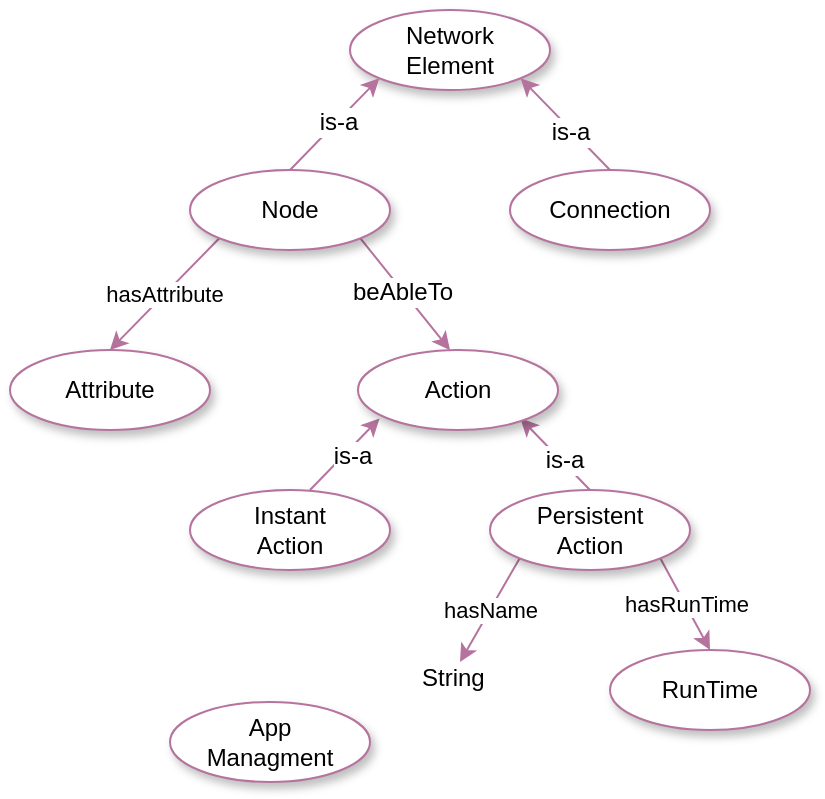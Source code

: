 <mxfile version="12.7.4" type="github" pages="3">
  <diagram id="NicKrYoGJLILaWsg-6yA" name="Page-1">
    <mxGraphModel dx="1106" dy="593" grid="0" gridSize="10" guides="1" tooltips="1" connect="1" arrows="1" fold="1" page="1" pageScale="1" pageWidth="827" pageHeight="1169" math="0" shadow="0">
      <root>
        <mxCell id="0" />
        <mxCell id="1" parent="0" />
        <mxCell id="utbQvF63ZhHKKfhgUTnN-2" value="Network&lt;br&gt;Element" style="ellipse;whiteSpace=wrap;html=1;align=center;shadow=1;fillColor=#FFFFFF;strokeColor=#B5739D;" parent="1" vertex="1">
          <mxGeometry x="210" y="150" width="100" height="40" as="geometry" />
        </mxCell>
        <mxCell id="R7SxEd2yhtCLK-IYGCdC-3" style="rounded=0;orthogonalLoop=1;jettySize=auto;html=1;exitX=0.5;exitY=0;exitDx=0;exitDy=0;entryX=0;entryY=1;entryDx=0;entryDy=0;strokeColor=#B5739D;" parent="1" source="R7SxEd2yhtCLK-IYGCdC-43" target="utbQvF63ZhHKKfhgUTnN-2" edge="1">
          <mxGeometry relative="1" as="geometry">
            <mxPoint x="180" y="230" as="sourcePoint" />
          </mxGeometry>
        </mxCell>
        <mxCell id="R7SxEd2yhtCLK-IYGCdC-5" value="is-a" style="text;html=1;align=center;verticalAlign=middle;resizable=0;points=[];labelBackgroundColor=#ffffff;" parent="R7SxEd2yhtCLK-IYGCdC-3" vertex="1" connectable="0">
          <mxGeometry x="0.061" relative="1" as="geometry">
            <mxPoint as="offset" />
          </mxGeometry>
        </mxCell>
        <mxCell id="R7SxEd2yhtCLK-IYGCdC-9" style="edgeStyle=none;rounded=0;orthogonalLoop=1;jettySize=auto;html=1;exitX=1;exitY=1;exitDx=0;exitDy=0;entryX=0.5;entryY=0;entryDx=0;entryDy=0;strokeColor=#B5739D;" parent="1" edge="1">
          <mxGeometry relative="1" as="geometry">
            <mxPoint x="215.213" y="264.199" as="sourcePoint" />
            <mxPoint x="260" y="320" as="targetPoint" />
          </mxGeometry>
        </mxCell>
        <mxCell id="R7SxEd2yhtCLK-IYGCdC-11" value="beAbleTo" style="text;html=1;align=center;verticalAlign=middle;resizable=0;points=[];labelBackgroundColor=#ffffff;" parent="R7SxEd2yhtCLK-IYGCdC-9" vertex="1" connectable="0">
          <mxGeometry x="-0.067" y="-1" relative="1" as="geometry">
            <mxPoint as="offset" />
          </mxGeometry>
        </mxCell>
        <mxCell id="R7SxEd2yhtCLK-IYGCdC-10" value="hasAttribute" style="edgeStyle=none;rounded=0;orthogonalLoop=1;jettySize=auto;html=1;exitX=0;exitY=1;exitDx=0;exitDy=0;entryX=0.5;entryY=0;entryDx=0;entryDy=0;strokeColor=#B5739D;" parent="1" source="R7SxEd2yhtCLK-IYGCdC-43" edge="1">
          <mxGeometry relative="1" as="geometry">
            <mxPoint x="144.787" y="264.199" as="sourcePoint" />
            <mxPoint x="90" y="320" as="targetPoint" />
          </mxGeometry>
        </mxCell>
        <mxCell id="R7SxEd2yhtCLK-IYGCdC-4" style="edgeStyle=none;rounded=0;orthogonalLoop=1;jettySize=auto;html=1;exitX=0.5;exitY=0;exitDx=0;exitDy=0;entryX=1;entryY=1;entryDx=0;entryDy=0;strokeColor=#B5739D;" parent="1" source="R7SxEd2yhtCLK-IYGCdC-42" target="utbQvF63ZhHKKfhgUTnN-2" edge="1">
          <mxGeometry relative="1" as="geometry">
            <mxPoint x="320" y="230" as="sourcePoint" />
          </mxGeometry>
        </mxCell>
        <mxCell id="R7SxEd2yhtCLK-IYGCdC-6" value="is-a" style="text;html=1;align=center;verticalAlign=middle;resizable=0;points=[];labelBackgroundColor=#ffffff;" parent="R7SxEd2yhtCLK-IYGCdC-4" vertex="1" connectable="0">
          <mxGeometry x="-0.103" y="1" relative="1" as="geometry">
            <mxPoint as="offset" />
          </mxGeometry>
        </mxCell>
        <mxCell id="R7SxEd2yhtCLK-IYGCdC-16" style="edgeStyle=none;rounded=0;orthogonalLoop=1;jettySize=auto;html=1;exitX=0.5;exitY=0;exitDx=0;exitDy=0;entryX=0;entryY=1;entryDx=0;entryDy=0;strokeColor=#B5739D;" parent="1" edge="1">
          <mxGeometry relative="1" as="geometry">
            <mxPoint x="190" y="390" as="sourcePoint" />
            <mxPoint x="224.787" y="354.199" as="targetPoint" />
          </mxGeometry>
        </mxCell>
        <mxCell id="R7SxEd2yhtCLK-IYGCdC-17" value="is-a" style="text;html=1;align=center;verticalAlign=middle;resizable=0;points=[];labelBackgroundColor=#ffffff;" parent="R7SxEd2yhtCLK-IYGCdC-16" vertex="1" connectable="0">
          <mxGeometry x="0.079" y="-3" relative="1" as="geometry">
            <mxPoint as="offset" />
          </mxGeometry>
        </mxCell>
        <mxCell id="R7SxEd2yhtCLK-IYGCdC-14" style="edgeStyle=none;rounded=0;orthogonalLoop=1;jettySize=auto;html=1;exitX=0.5;exitY=0;exitDx=0;exitDy=0;entryX=1;entryY=1;entryDx=0;entryDy=0;strokeColor=#B5739D;" parent="1" edge="1">
          <mxGeometry relative="1" as="geometry">
            <mxPoint x="330" y="390" as="sourcePoint" />
            <mxPoint x="295.213" y="354.199" as="targetPoint" />
          </mxGeometry>
        </mxCell>
        <mxCell id="R7SxEd2yhtCLK-IYGCdC-18" value="is-a" style="text;html=1;align=center;verticalAlign=middle;resizable=0;points=[];labelBackgroundColor=#ffffff;" parent="R7SxEd2yhtCLK-IYGCdC-14" vertex="1" connectable="0">
          <mxGeometry x="-0.169" y="-1" relative="1" as="geometry">
            <mxPoint as="offset" />
          </mxGeometry>
        </mxCell>
        <mxCell id="R7SxEd2yhtCLK-IYGCdC-28" value="hasName" style="edgeStyle=none;rounded=0;orthogonalLoop=1;jettySize=auto;html=1;exitX=0;exitY=1;exitDx=0;exitDy=0;entryX=0.5;entryY=0.231;entryDx=0;entryDy=0;entryPerimeter=0;strokeColor=#B5739D;" parent="1" target="R7SxEd2yhtCLK-IYGCdC-27" edge="1">
          <mxGeometry relative="1" as="geometry">
            <mxPoint x="294.787" y="424.199" as="sourcePoint" />
          </mxGeometry>
        </mxCell>
        <mxCell id="R7SxEd2yhtCLK-IYGCdC-29" value="hasRunTime" style="edgeStyle=none;rounded=0;orthogonalLoop=1;jettySize=auto;html=1;exitX=1;exitY=1;exitDx=0;exitDy=0;entryX=0.5;entryY=0;entryDx=0;entryDy=0;strokeColor=#B5739D;" parent="1" edge="1">
          <mxGeometry relative="1" as="geometry">
            <mxPoint x="365.213" y="424.199" as="sourcePoint" />
            <mxPoint x="390" y="470" as="targetPoint" />
          </mxGeometry>
        </mxCell>
        <mxCell id="R7SxEd2yhtCLK-IYGCdC-27" value="String" style="text;strokeColor=none;fillColor=none;spacingLeft=4;spacingRight=4;overflow=hidden;rotatable=0;points=[[0,0.5],[1,0.5]];portConstraint=eastwest;fontSize=12;" parent="1" vertex="1">
          <mxGeometry x="240" y="470" width="50" height="26" as="geometry" />
        </mxCell>
        <mxCell id="R7SxEd2yhtCLK-IYGCdC-42" value="Connection" style="ellipse;whiteSpace=wrap;html=1;align=center;shadow=1;fillColor=#FFFFFF;strokeColor=#B5739D;" parent="1" vertex="1">
          <mxGeometry x="290" y="230" width="100" height="40" as="geometry" />
        </mxCell>
        <mxCell id="R7SxEd2yhtCLK-IYGCdC-43" value="Node" style="ellipse;whiteSpace=wrap;html=1;align=center;shadow=1;fillColor=#FFFFFF;strokeColor=#B5739D;" parent="1" vertex="1">
          <mxGeometry x="130" y="230" width="100" height="40" as="geometry" />
        </mxCell>
        <mxCell id="R7SxEd2yhtCLK-IYGCdC-44" value="Attribute" style="ellipse;whiteSpace=wrap;html=1;align=center;shadow=1;fillColor=#FFFFFF;strokeColor=#B5739D;" parent="1" vertex="1">
          <mxGeometry x="40" y="320" width="100" height="40" as="geometry" />
        </mxCell>
        <mxCell id="R7SxEd2yhtCLK-IYGCdC-45" value="Action" style="ellipse;whiteSpace=wrap;html=1;align=center;shadow=1;fillColor=#FFFFFF;strokeColor=#B5739D;" parent="1" vertex="1">
          <mxGeometry x="214" y="320" width="100" height="40" as="geometry" />
        </mxCell>
        <mxCell id="R7SxEd2yhtCLK-IYGCdC-46" value="Instant&lt;br&gt;Action" style="ellipse;whiteSpace=wrap;html=1;align=center;shadow=1;fillColor=#FFFFFF;strokeColor=#B5739D;" parent="1" vertex="1">
          <mxGeometry x="130" y="390" width="100" height="40" as="geometry" />
        </mxCell>
        <mxCell id="R7SxEd2yhtCLK-IYGCdC-47" value="Persistent&lt;br&gt;Action" style="ellipse;whiteSpace=wrap;html=1;align=center;shadow=1;fillColor=#FFFFFF;strokeColor=#B5739D;" parent="1" vertex="1">
          <mxGeometry x="280" y="390" width="100" height="40" as="geometry" />
        </mxCell>
        <mxCell id="R7SxEd2yhtCLK-IYGCdC-48" value="RunTime" style="ellipse;whiteSpace=wrap;html=1;align=center;shadow=1;fillColor=#FFFFFF;strokeColor=#B5739D;" parent="1" vertex="1">
          <mxGeometry x="340" y="470" width="100" height="40" as="geometry" />
        </mxCell>
        <mxCell id="R7SxEd2yhtCLK-IYGCdC-66" value="App&lt;br&gt;Managment" style="ellipse;whiteSpace=wrap;html=1;align=center;shadow=1;fillColor=#FFFFFF;strokeColor=#B5739D;" parent="1" vertex="1">
          <mxGeometry x="120" y="496" width="100" height="40" as="geometry" />
        </mxCell>
      </root>
    </mxGraphModel>
  </diagram>
  <diagram id="AbruC13679xvj_PxLq3X" name="Page-2">
    <mxGraphModel dx="1106" dy="593" grid="0" gridSize="10" guides="1" tooltips="1" connect="1" arrows="1" fold="1" page="1" pageScale="1" pageWidth="827" pageHeight="1169" math="0" shadow="0">
      <root>
        <mxCell id="HCqZYZUQ9AktdlW0nJUf-0" />
        <mxCell id="HCqZYZUQ9AktdlW0nJUf-1" parent="HCqZYZUQ9AktdlW0nJUf-0" />
        <mxCell id="HCqZYZUQ9AktdlW0nJUf-2" style="edgeStyle=none;rounded=0;orthogonalLoop=1;jettySize=auto;html=1;exitX=1;exitY=0;exitDx=0;exitDy=0;entryX=0.087;entryY=0.834;entryDx=0;entryDy=0;strokeColor=#B5739D;entryPerimeter=0;" parent="HCqZYZUQ9AktdlW0nJUf-1" source="HCqZYZUQ9AktdlW0nJUf-10" target="HCqZYZUQ9AktdlW0nJUf-14" edge="1">
          <mxGeometry relative="1" as="geometry">
            <mxPoint x="170" y="170" as="sourcePoint" />
            <mxPoint x="294.787" y="144.199" as="targetPoint" />
          </mxGeometry>
        </mxCell>
        <mxCell id="HCqZYZUQ9AktdlW0nJUf-3" value="is-a" style="text;html=1;align=center;verticalAlign=middle;resizable=0;points=[];labelBackgroundColor=#ffffff;" parent="HCqZYZUQ9AktdlW0nJUf-2" vertex="1" connectable="0">
          <mxGeometry x="0.058" y="3" relative="1" as="geometry">
            <mxPoint as="offset" />
          </mxGeometry>
        </mxCell>
        <mxCell id="HCqZYZUQ9AktdlW0nJUf-4" style="edgeStyle=none;rounded=0;orthogonalLoop=1;jettySize=auto;html=1;exitX=0.5;exitY=0;exitDx=0;exitDy=0;strokeColor=#B5739D;entryX=0.311;entryY=1.014;entryDx=0;entryDy=0;entryPerimeter=0;" parent="HCqZYZUQ9AktdlW0nJUf-1" source="HCqZYZUQ9AktdlW0nJUf-11" target="HCqZYZUQ9AktdlW0nJUf-14" edge="1">
          <mxGeometry relative="1" as="geometry">
            <mxPoint x="270" y="210" as="sourcePoint" />
            <mxPoint x="320" y="151" as="targetPoint" />
          </mxGeometry>
        </mxCell>
        <mxCell id="HCqZYZUQ9AktdlW0nJUf-5" value="is-a" style="text;html=1;align=center;verticalAlign=middle;resizable=0;points=[];labelBackgroundColor=#ffffff;" parent="HCqZYZUQ9AktdlW0nJUf-4" vertex="1" connectable="0">
          <mxGeometry x="0.04" y="-2" relative="1" as="geometry">
            <mxPoint as="offset" />
          </mxGeometry>
        </mxCell>
        <mxCell id="HCqZYZUQ9AktdlW0nJUf-6" style="edgeStyle=none;rounded=0;orthogonalLoop=1;jettySize=auto;html=1;exitX=0.65;exitY=1.025;exitDx=0;exitDy=0;entryX=0.5;entryY=0;entryDx=0;entryDy=0;exitPerimeter=0;strokeColor=#B5739D;" parent="HCqZYZUQ9AktdlW0nJUf-1" target="HCqZYZUQ9AktdlW0nJUf-12" edge="1">
          <mxGeometry relative="1" as="geometry">
            <mxPoint x="345" y="151" as="sourcePoint" />
            <mxPoint x="390" y="210" as="targetPoint" />
          </mxGeometry>
        </mxCell>
        <mxCell id="HCqZYZUQ9AktdlW0nJUf-7" value="from" style="text;html=1;align=center;verticalAlign=middle;resizable=0;points=[];labelBackgroundColor=#ffffff;" parent="HCqZYZUQ9AktdlW0nJUf-6" vertex="1" connectable="0">
          <mxGeometry x="-0.013" y="-1" relative="1" as="geometry">
            <mxPoint x="1" as="offset" />
          </mxGeometry>
        </mxCell>
        <mxCell id="HCqZYZUQ9AktdlW0nJUf-8" style="edgeStyle=none;rounded=0;orthogonalLoop=1;jettySize=auto;html=1;exitX=1;exitY=1;exitDx=0;exitDy=0;entryX=0;entryY=0;entryDx=0;entryDy=0;strokeColor=#B5739D;" parent="HCqZYZUQ9AktdlW0nJUf-1" target="HCqZYZUQ9AktdlW0nJUf-13" edge="1">
          <mxGeometry relative="1" as="geometry">
            <mxPoint x="365.213" y="144.199" as="sourcePoint" />
            <mxPoint x="490" y="170" as="targetPoint" />
          </mxGeometry>
        </mxCell>
        <mxCell id="HCqZYZUQ9AktdlW0nJUf-9" value="to" style="text;html=1;align=center;verticalAlign=middle;resizable=0;points=[];labelBackgroundColor=#ffffff;" parent="HCqZYZUQ9AktdlW0nJUf-8" vertex="1" connectable="0">
          <mxGeometry x="-0.012" y="1" relative="1" as="geometry">
            <mxPoint as="offset" />
          </mxGeometry>
        </mxCell>
        <mxCell id="HCqZYZUQ9AktdlW0nJUf-10" value="Link" style="ellipse;whiteSpace=wrap;html=1;align=center;shadow=1;fillColor=#FFFFFF;strokeColor=#B5739D;" parent="HCqZYZUQ9AktdlW0nJUf-1" vertex="1">
          <mxGeometry x="120" y="160" width="100" height="40" as="geometry" />
        </mxCell>
        <mxCell id="HCqZYZUQ9AktdlW0nJUf-11" value="Communication" style="ellipse;whiteSpace=wrap;html=1;align=center;shadow=1;fillColor=#FFFFFF;strokeColor=#B5739D;" parent="HCqZYZUQ9AktdlW0nJUf-1" vertex="1">
          <mxGeometry x="210" y="210" width="100" height="40" as="geometry" />
        </mxCell>
        <mxCell id="HCqZYZUQ9AktdlW0nJUf-12" value="Node" style="ellipse;whiteSpace=wrap;html=1;align=center;shadow=1;fillColor=#FFFFFF;strokeColor=#B5739D;" parent="HCqZYZUQ9AktdlW0nJUf-1" vertex="1">
          <mxGeometry x="340" y="210" width="100" height="40" as="geometry" />
        </mxCell>
        <mxCell id="HCqZYZUQ9AktdlW0nJUf-13" value="Node" style="ellipse;whiteSpace=wrap;html=1;align=center;shadow=1;fillColor=#FFFFFF;strokeColor=#B5739D;" parent="HCqZYZUQ9AktdlW0nJUf-1" vertex="1">
          <mxGeometry x="430" y="160" width="100" height="40" as="geometry" />
        </mxCell>
        <mxCell id="HCqZYZUQ9AktdlW0nJUf-14" value="Connection" style="ellipse;whiteSpace=wrap;html=1;align=center;shadow=1;fillColor=#FFFFFF;strokeColor=#B5739D;" parent="HCqZYZUQ9AktdlW0nJUf-1" vertex="1">
          <mxGeometry x="280" y="110" width="100" height="40" as="geometry" />
        </mxCell>
      </root>
    </mxGraphModel>
  </diagram>
  <diagram id="ekSkw2KnHqDSPge1tszq" name="Page-3">
    <mxGraphModel dx="1106" dy="593" grid="0" gridSize="10" guides="1" tooltips="1" connect="1" arrows="1" fold="1" page="1" pageScale="1" pageWidth="827" pageHeight="1169" math="0" shadow="0">
      <root>
        <mxCell id="a_nWRPTZWH9uXr03FxxT-0" />
        <mxCell id="a_nWRPTZWH9uXr03FxxT-1" parent="a_nWRPTZWH9uXr03FxxT-0" />
        <mxCell id="-mTWOFAUOhljC9IiQ80T-0" style="rounded=0;orthogonalLoop=1;jettySize=auto;html=1;exitX=1;exitY=0;exitDx=0;exitDy=0;entryX=0;entryY=1;entryDx=0;entryDy=0;strokeColor=#3333FF;" edge="1" parent="a_nWRPTZWH9uXr03FxxT-1" source="a_nWRPTZWH9uXr03FxxT-18" target="a_nWRPTZWH9uXr03FxxT-22">
          <mxGeometry relative="1" as="geometry" />
        </mxCell>
        <mxCell id="-mTWOFAUOhljC9IiQ80T-1" style="edgeStyle=none;rounded=0;orthogonalLoop=1;jettySize=auto;html=1;exitX=1;exitY=0;exitDx=0;exitDy=0;entryX=0;entryY=1;entryDx=0;entryDy=0;strokeColor=#3333FF;" edge="1" parent="a_nWRPTZWH9uXr03FxxT-1" source="a_nWRPTZWH9uXr03FxxT-18" target="a_nWRPTZWH9uXr03FxxT-27">
          <mxGeometry relative="1" as="geometry" />
        </mxCell>
        <mxCell id="-mTWOFAUOhljC9IiQ80T-2" style="edgeStyle=none;rounded=0;orthogonalLoop=1;jettySize=auto;html=1;exitX=0.5;exitY=0;exitDx=0;exitDy=0;entryX=0.5;entryY=1;entryDx=0;entryDy=0;strokeColor=#3333FF;" edge="1" parent="a_nWRPTZWH9uXr03FxxT-1" source="a_nWRPTZWH9uXr03FxxT-18" target="a_nWRPTZWH9uXr03FxxT-24">
          <mxGeometry relative="1" as="geometry" />
        </mxCell>
        <mxCell id="-mTWOFAUOhljC9IiQ80T-3" style="edgeStyle=none;rounded=0;orthogonalLoop=1;jettySize=auto;html=1;entryX=0.5;entryY=1;entryDx=0;entryDy=0;strokeColor=#3333FF;exitX=0.5;exitY=0;exitDx=0;exitDy=0;" edge="1" parent="a_nWRPTZWH9uXr03FxxT-1" source="a_nWRPTZWH9uXr03FxxT-18" target="a_nWRPTZWH9uXr03FxxT-33">
          <mxGeometry relative="1" as="geometry">
            <mxPoint x="440" y="310" as="sourcePoint" />
          </mxGeometry>
        </mxCell>
        <mxCell id="-mTWOFAUOhljC9IiQ80T-4" style="edgeStyle=none;rounded=0;orthogonalLoop=1;jettySize=auto;html=1;exitX=0;exitY=0;exitDx=0;exitDy=0;entryX=0.5;entryY=1;entryDx=0;entryDy=0;strokeColor=#3333FF;" edge="1" parent="a_nWRPTZWH9uXr03FxxT-1" source="a_nWRPTZWH9uXr03FxxT-18" target="a_nWRPTZWH9uXr03FxxT-20">
          <mxGeometry relative="1" as="geometry" />
        </mxCell>
        <mxCell id="-mTWOFAUOhljC9IiQ80T-5" style="edgeStyle=none;rounded=0;orthogonalLoop=1;jettySize=auto;html=1;exitX=0;exitY=0;exitDx=0;exitDy=0;entryX=1;entryY=1;entryDx=0;entryDy=0;strokeColor=#3333FF;" edge="1" parent="a_nWRPTZWH9uXr03FxxT-1" source="a_nWRPTZWH9uXr03FxxT-18" target="a_nWRPTZWH9uXr03FxxT-19">
          <mxGeometry relative="1" as="geometry" />
        </mxCell>
        <mxCell id="-mTWOFAUOhljC9IiQ80T-6" style="edgeStyle=none;rounded=0;orthogonalLoop=1;jettySize=auto;html=1;entryX=0.5;entryY=0;entryDx=0;entryDy=0;strokeColor=#B5739D;exitX=0.5;exitY=1;exitDx=0;exitDy=0;" edge="1" parent="a_nWRPTZWH9uXr03FxxT-1" source="a_nWRPTZWH9uXr03FxxT-18" target="a_nWRPTZWH9uXr03FxxT-30">
          <mxGeometry relative="1" as="geometry" />
        </mxCell>
        <mxCell id="-mTWOFAUOhljC9IiQ80T-7" style="edgeStyle=none;rounded=0;orthogonalLoop=1;jettySize=auto;html=1;exitX=0;exitY=0.5;exitDx=0;exitDy=0;entryX=1;entryY=0;entryDx=0;entryDy=0;strokeColor=#B5739D;" edge="1" parent="a_nWRPTZWH9uXr03FxxT-1" source="a_nWRPTZWH9uXr03FxxT-18" target="a_nWRPTZWH9uXr03FxxT-32">
          <mxGeometry relative="1" as="geometry" />
        </mxCell>
        <mxCell id="-mTWOFAUOhljC9IiQ80T-8" style="edgeStyle=none;rounded=0;orthogonalLoop=1;jettySize=auto;html=1;exitX=0;exitY=1;exitDx=0;exitDy=0;entryX=1;entryY=0;entryDx=0;entryDy=0;strokeColor=#B5739D;" edge="1" parent="a_nWRPTZWH9uXr03FxxT-1" source="a_nWRPTZWH9uXr03FxxT-18" target="a_nWRPTZWH9uXr03FxxT-23">
          <mxGeometry relative="1" as="geometry" />
        </mxCell>
        <mxCell id="-mTWOFAUOhljC9IiQ80T-9" style="edgeStyle=none;rounded=0;orthogonalLoop=1;jettySize=auto;html=1;exitX=1;exitY=1;exitDx=0;exitDy=0;entryX=0.5;entryY=0;entryDx=0;entryDy=0;strokeColor=#B5739D;" edge="1" parent="a_nWRPTZWH9uXr03FxxT-1" source="a_nWRPTZWH9uXr03FxxT-18" target="a_nWRPTZWH9uXr03FxxT-28">
          <mxGeometry relative="1" as="geometry" />
        </mxCell>
        <mxCell id="-mTWOFAUOhljC9IiQ80T-10" style="edgeStyle=none;rounded=0;orthogonalLoop=1;jettySize=auto;html=1;exitX=1;exitY=0.5;exitDx=0;exitDy=0;entryX=0;entryY=0;entryDx=0;entryDy=0;strokeColor=#B5739D;" edge="1" parent="a_nWRPTZWH9uXr03FxxT-1" source="a_nWRPTZWH9uXr03FxxT-18" target="a_nWRPTZWH9uXr03FxxT-31">
          <mxGeometry relative="1" as="geometry" />
        </mxCell>
        <mxCell id="-mTWOFAUOhljC9IiQ80T-11" style="edgeStyle=none;rounded=0;orthogonalLoop=1;jettySize=auto;html=1;entryX=0.5;entryY=0;entryDx=0;entryDy=0;strokeColor=#B5739D;exitX=0;exitY=1;exitDx=0;exitDy=0;" edge="1" parent="a_nWRPTZWH9uXr03FxxT-1" source="a_nWRPTZWH9uXr03FxxT-18" target="a_nWRPTZWH9uXr03FxxT-25">
          <mxGeometry relative="1" as="geometry">
            <mxPoint x="490" y="340" as="sourcePoint" />
          </mxGeometry>
        </mxCell>
        <mxCell id="-mTWOFAUOhljC9IiQ80T-13" style="edgeStyle=none;rounded=0;orthogonalLoop=1;jettySize=auto;html=1;exitX=1;exitY=0.5;exitDx=0;exitDy=0;entryX=0;entryY=0.5;entryDx=0;entryDy=0;strokeColor=#B5739D;strokeWidth=1;" edge="1" parent="a_nWRPTZWH9uXr03FxxT-1" source="a_nWRPTZWH9uXr03FxxT-18" target="a_nWRPTZWH9uXr03FxxT-26">
          <mxGeometry relative="1" as="geometry" />
        </mxCell>
        <mxCell id="_dMCLQlBz_V8KO9sm1QZ-54" style="edgeStyle=none;rounded=0;orthogonalLoop=1;jettySize=auto;html=1;exitX=0;exitY=0.5;exitDx=0;exitDy=0;entryX=1;entryY=0.5;entryDx=0;entryDy=0;strokeColor=#B5739D;" edge="1" parent="a_nWRPTZWH9uXr03FxxT-1" source="a_nWRPTZWH9uXr03FxxT-18" target="_dMCLQlBz_V8KO9sm1QZ-53">
          <mxGeometry relative="1" as="geometry" />
        </mxCell>
        <mxCell id="_dMCLQlBz_V8KO9sm1QZ-77" style="edgeStyle=none;rounded=0;orthogonalLoop=1;jettySize=auto;html=1;exitX=1;exitY=1;exitDx=0;exitDy=0;entryX=0;entryY=0;entryDx=0;entryDy=0;strokeColor=#B5739D;" edge="1" parent="a_nWRPTZWH9uXr03FxxT-1" source="a_nWRPTZWH9uXr03FxxT-18" target="_dMCLQlBz_V8KO9sm1QZ-56">
          <mxGeometry relative="1" as="geometry" />
        </mxCell>
        <mxCell id="a_nWRPTZWH9uXr03FxxT-18" value="&lt;font style=&quot;font-size: 15px&quot;&gt;UE&lt;/font&gt;" style="ellipse;whiteSpace=wrap;html=1;align=center;shadow=1;fillColor=#FFFFFF;strokeColor=#B5739D;" parent="a_nWRPTZWH9uXr03FxxT-1" vertex="1">
          <mxGeometry x="390" y="310" width="110" height="50" as="geometry" />
        </mxCell>
        <mxCell id="a_nWRPTZWH9uXr03FxxT-19" value="Hardware&lt;br&gt;Performance" style="ellipse;whiteSpace=wrap;html=1;align=center;shadow=1;fillColor=#FFFFFF;strokeColor=#B5739D;" parent="a_nWRPTZWH9uXr03FxxT-1" vertex="1">
          <mxGeometry x="150" y="200" width="100" height="40" as="geometry" />
        </mxCell>
        <mxCell id="a_nWRPTZWH9uXr03FxxT-20" value="OS" style="ellipse;whiteSpace=wrap;html=1;align=center;shadow=1;fillColor=#FFFFFF;strokeColor=#B5739D;" parent="a_nWRPTZWH9uXr03FxxT-1" vertex="1">
          <mxGeometry x="230" y="160" width="100" height="40" as="geometry" />
        </mxCell>
        <mxCell id="a_nWRPTZWH9uXr03FxxT-22" value="Monitor&lt;br&gt;Indicator" style="ellipse;whiteSpace=wrap;html=1;align=center;shadow=1;fillColor=#FFFFFF;strokeColor=#B5739D;" parent="a_nWRPTZWH9uXr03FxxT-1" vertex="1">
          <mxGeometry x="630" y="200" width="100" height="40" as="geometry" />
        </mxCell>
        <mxCell id="_dMCLQlBz_V8KO9sm1QZ-39" style="edgeStyle=none;rounded=0;orthogonalLoop=1;jettySize=auto;html=1;exitX=0.5;exitY=1;exitDx=0;exitDy=0;entryX=1;entryY=0;entryDx=0;entryDy=0;strokeColor=#B5739D;dashed=1;" edge="1" parent="a_nWRPTZWH9uXr03FxxT-1" source="a_nWRPTZWH9uXr03FxxT-32" target="_dMCLQlBz_V8KO9sm1QZ-34">
          <mxGeometry relative="1" as="geometry" />
        </mxCell>
        <mxCell id="_dMCLQlBz_V8KO9sm1QZ-40" style="edgeStyle=none;rounded=0;orthogonalLoop=1;jettySize=auto;html=1;exitX=0.5;exitY=1;exitDx=0;exitDy=0;strokeColor=#B5739D;dashed=1;" edge="1" parent="a_nWRPTZWH9uXr03FxxT-1" source="a_nWRPTZWH9uXr03FxxT-32" target="_dMCLQlBz_V8KO9sm1QZ-35">
          <mxGeometry relative="1" as="geometry" />
        </mxCell>
        <mxCell id="_dMCLQlBz_V8KO9sm1QZ-41" style="edgeStyle=none;rounded=0;orthogonalLoop=1;jettySize=auto;html=1;exitX=0.5;exitY=1;exitDx=0;exitDy=0;entryX=0.5;entryY=0;entryDx=0;entryDy=0;strokeColor=#B5739D;dashed=1;" edge="1" parent="a_nWRPTZWH9uXr03FxxT-1" source="a_nWRPTZWH9uXr03FxxT-32" target="_dMCLQlBz_V8KO9sm1QZ-36">
          <mxGeometry relative="1" as="geometry" />
        </mxCell>
        <mxCell id="_dMCLQlBz_V8KO9sm1QZ-74" style="edgeStyle=none;rounded=0;orthogonalLoop=1;jettySize=auto;html=1;exitX=0.5;exitY=1;exitDx=0;exitDy=0;strokeColor=#B5739D;dashed=1;" edge="1" parent="a_nWRPTZWH9uXr03FxxT-1" source="a_nWRPTZWH9uXr03FxxT-23" target="_dMCLQlBz_V8KO9sm1QZ-51">
          <mxGeometry relative="1" as="geometry" />
        </mxCell>
        <mxCell id="a_nWRPTZWH9uXr03FxxT-23" value="Charging" style="ellipse;whiteSpace=wrap;html=1;align=center;shadow=1;fillColor=#FFFFFF;strokeColor=#B5739D;" parent="a_nWRPTZWH9uXr03FxxT-1" vertex="1">
          <mxGeometry x="200" y="410" width="100" height="40" as="geometry" />
        </mxCell>
        <mxCell id="a_nWRPTZWH9uXr03FxxT-24" value="Location" style="ellipse;whiteSpace=wrap;html=1;align=center;shadow=1;fillColor=#FFFFFF;strokeColor=#B5739D;" parent="a_nWRPTZWH9uXr03FxxT-1" vertex="1">
          <mxGeometry x="440" y="130" width="100" height="40" as="geometry" />
        </mxCell>
        <mxCell id="_dMCLQlBz_V8KO9sm1QZ-60" style="edgeStyle=none;rounded=0;orthogonalLoop=1;jettySize=auto;html=1;exitX=0.5;exitY=1;exitDx=0;exitDy=0;entryX=0.5;entryY=0;entryDx=0;entryDy=0;strokeColor=#B5739D;dashed=1;" edge="1" parent="a_nWRPTZWH9uXr03FxxT-1" source="a_nWRPTZWH9uXr03FxxT-25" target="_dMCLQlBz_V8KO9sm1QZ-37">
          <mxGeometry relative="1" as="geometry" />
        </mxCell>
        <mxCell id="_dMCLQlBz_V8KO9sm1QZ-75" style="edgeStyle=none;rounded=0;orthogonalLoop=1;jettySize=auto;html=1;exitX=0;exitY=1;exitDx=0;exitDy=0;entryX=1;entryY=0;entryDx=0;entryDy=0;strokeColor=#B5739D;dashed=1;" edge="1" parent="a_nWRPTZWH9uXr03FxxT-1" source="a_nWRPTZWH9uXr03FxxT-25" target="_dMCLQlBz_V8KO9sm1QZ-51">
          <mxGeometry relative="1" as="geometry" />
        </mxCell>
        <mxCell id="a_nWRPTZWH9uXr03FxxT-25" value="Package&lt;br&gt;Capturing" style="ellipse;whiteSpace=wrap;html=1;align=center;shadow=1;fillColor=#FFFFFF;strokeColor=#B5739D;" parent="a_nWRPTZWH9uXr03FxxT-1" vertex="1">
          <mxGeometry x="290" y="465" width="100" height="40" as="geometry" />
        </mxCell>
        <mxCell id="_dMCLQlBz_V8KO9sm1QZ-20" style="edgeStyle=none;rounded=0;orthogonalLoop=1;jettySize=auto;html=1;exitX=1;exitY=0.5;exitDx=0;exitDy=0;entryX=0;entryY=0.5;entryDx=0;entryDy=0;strokeColor=#B5739D;dashed=1;" edge="1" parent="a_nWRPTZWH9uXr03FxxT-1" source="a_nWRPTZWH9uXr03FxxT-26" target="_dMCLQlBz_V8KO9sm1QZ-19">
          <mxGeometry relative="1" as="geometry" />
        </mxCell>
        <mxCell id="_dMCLQlBz_V8KO9sm1QZ-21" style="edgeStyle=none;rounded=0;orthogonalLoop=1;jettySize=auto;html=1;exitX=1;exitY=0.5;exitDx=0;exitDy=0;entryX=0;entryY=0.5;entryDx=0;entryDy=0;strokeColor=#B5739D;dashed=1;" edge="1" parent="a_nWRPTZWH9uXr03FxxT-1" source="a_nWRPTZWH9uXr03FxxT-26" target="_dMCLQlBz_V8KO9sm1QZ-17">
          <mxGeometry relative="1" as="geometry" />
        </mxCell>
        <mxCell id="_dMCLQlBz_V8KO9sm1QZ-22" style="edgeStyle=none;rounded=0;orthogonalLoop=1;jettySize=auto;html=1;exitX=1;exitY=0.5;exitDx=0;exitDy=0;entryX=0;entryY=0;entryDx=0;entryDy=0;strokeColor=#B5739D;dashed=1;" edge="1" parent="a_nWRPTZWH9uXr03FxxT-1" source="a_nWRPTZWH9uXr03FxxT-26" target="_dMCLQlBz_V8KO9sm1QZ-18">
          <mxGeometry relative="1" as="geometry" />
        </mxCell>
        <mxCell id="a_nWRPTZWH9uXr03FxxT-26" value="&lt;span style=&quot;font-size: 13.333px&quot;&gt;Changing&lt;/span&gt;&lt;br style=&quot;font-size: 13.333px&quot;&gt;&lt;span style=&quot;font-size: 13.333px&quot;&gt;State&lt;/span&gt;" style="ellipse;whiteSpace=wrap;html=1;align=center;shadow=1;fillColor=#FFFFFF;strokeColor=#B5739D;" parent="a_nWRPTZWH9uXr03FxxT-1" vertex="1">
          <mxGeometry x="670" y="310" width="100" height="40" as="geometry" />
        </mxCell>
        <mxCell id="a_nWRPTZWH9uXr03FxxT-27" value="BatteryLife" style="ellipse;whiteSpace=wrap;html=1;align=center;shadow=1;fillColor=#FFFFFF;strokeColor=#B5739D;" parent="a_nWRPTZWH9uXr03FxxT-1" vertex="1">
          <mxGeometry x="540" y="160" width="100" height="40" as="geometry" />
        </mxCell>
        <mxCell id="_dMCLQlBz_V8KO9sm1QZ-32" style="edgeStyle=none;rounded=0;orthogonalLoop=1;jettySize=auto;html=1;exitX=0.5;exitY=1;exitDx=0;exitDy=0;strokeColor=#B5739D;dashed=1;" edge="1" parent="a_nWRPTZWH9uXr03FxxT-1" source="a_nWRPTZWH9uXr03FxxT-28" target="_dMCLQlBz_V8KO9sm1QZ-27">
          <mxGeometry relative="1" as="geometry" />
        </mxCell>
        <mxCell id="_dMCLQlBz_V8KO9sm1QZ-33" style="edgeStyle=none;rounded=0;orthogonalLoop=1;jettySize=auto;html=1;exitX=0.5;exitY=1;exitDx=0;exitDy=0;entryX=0.5;entryY=0;entryDx=0;entryDy=0;strokeColor=#B5739D;dashed=1;" edge="1" parent="a_nWRPTZWH9uXr03FxxT-1" source="a_nWRPTZWH9uXr03FxxT-28" target="_dMCLQlBz_V8KO9sm1QZ-25">
          <mxGeometry relative="1" as="geometry" />
        </mxCell>
        <mxCell id="a_nWRPTZWH9uXr03FxxT-28" value="App&lt;br&gt;Managment" style="ellipse;whiteSpace=wrap;html=1;align=center;shadow=1;fillColor=#FFFFFF;strokeColor=#B5739D;" parent="a_nWRPTZWH9uXr03FxxT-1" vertex="1">
          <mxGeometry x="520" y="460" width="100" height="40" as="geometry" />
        </mxCell>
        <mxCell id="_dMCLQlBz_V8KO9sm1QZ-30" style="edgeStyle=none;rounded=0;orthogonalLoop=1;jettySize=auto;html=1;exitX=0.5;exitY=1;exitDx=0;exitDy=0;entryX=0.5;entryY=0;entryDx=0;entryDy=0;strokeColor=#B5739D;dashed=1;" edge="1" parent="a_nWRPTZWH9uXr03FxxT-1" source="a_nWRPTZWH9uXr03FxxT-30" target="_dMCLQlBz_V8KO9sm1QZ-28">
          <mxGeometry relative="1" as="geometry" />
        </mxCell>
        <mxCell id="_dMCLQlBz_V8KO9sm1QZ-31" style="edgeStyle=none;rounded=0;orthogonalLoop=1;jettySize=auto;html=1;exitX=0.5;exitY=1;exitDx=0;exitDy=0;entryX=0.5;entryY=0;entryDx=0;entryDy=0;strokeColor=#B5739D;dashed=1;" edge="1" parent="a_nWRPTZWH9uXr03FxxT-1" source="a_nWRPTZWH9uXr03FxxT-30" target="_dMCLQlBz_V8KO9sm1QZ-29">
          <mxGeometry relative="1" as="geometry" />
        </mxCell>
        <mxCell id="_dMCLQlBz_V8KO9sm1QZ-49" style="edgeStyle=none;rounded=0;orthogonalLoop=1;jettySize=auto;html=1;exitX=0.5;exitY=1;exitDx=0;exitDy=0;entryX=0.5;entryY=0;entryDx=0;entryDy=0;strokeColor=#B5739D;dashed=1;" edge="1" parent="a_nWRPTZWH9uXr03FxxT-1" source="a_nWRPTZWH9uXr03FxxT-30" target="_dMCLQlBz_V8KO9sm1QZ-48">
          <mxGeometry relative="1" as="geometry" />
        </mxCell>
        <mxCell id="a_nWRPTZWH9uXr03FxxT-30" value="OS&lt;br&gt;Mangment" style="ellipse;whiteSpace=wrap;html=1;align=center;shadow=1;fillColor=#FFFFFF;strokeColor=#B5739D;" parent="a_nWRPTZWH9uXr03FxxT-1" vertex="1">
          <mxGeometry x="400" y="475" width="100" height="40" as="geometry" />
        </mxCell>
        <mxCell id="_dMCLQlBz_V8KO9sm1QZ-23" style="edgeStyle=none;rounded=0;orthogonalLoop=1;jettySize=auto;html=1;entryX=0.5;entryY=0;entryDx=0;entryDy=0;strokeColor=#B5739D;exitX=1;exitY=1;exitDx=0;exitDy=0;dashed=1;" edge="1" parent="a_nWRPTZWH9uXr03FxxT-1" source="a_nWRPTZWH9uXr03FxxT-31" target="_dMCLQlBz_V8KO9sm1QZ-13">
          <mxGeometry relative="1" as="geometry">
            <mxPoint x="750" y="410" as="sourcePoint" />
          </mxGeometry>
        </mxCell>
        <mxCell id="_dMCLQlBz_V8KO9sm1QZ-24" style="edgeStyle=none;rounded=0;orthogonalLoop=1;jettySize=auto;html=1;exitX=1;exitY=1;exitDx=0;exitDy=0;strokeColor=#B5739D;dashed=1;" edge="1" parent="a_nWRPTZWH9uXr03FxxT-1" source="a_nWRPTZWH9uXr03FxxT-31" target="_dMCLQlBz_V8KO9sm1QZ-14">
          <mxGeometry relative="1" as="geometry" />
        </mxCell>
        <mxCell id="_dMCLQlBz_V8KO9sm1QZ-62" style="edgeStyle=none;rounded=0;orthogonalLoop=1;jettySize=auto;html=1;exitX=1;exitY=1;exitDx=0;exitDy=0;strokeColor=#B5739D;entryX=0.5;entryY=0;entryDx=0;entryDy=0;dashed=1;" edge="1" parent="a_nWRPTZWH9uXr03FxxT-1" source="a_nWRPTZWH9uXr03FxxT-31" target="_dMCLQlBz_V8KO9sm1QZ-61">
          <mxGeometry relative="1" as="geometry" />
        </mxCell>
        <mxCell id="a_nWRPTZWH9uXr03FxxT-31" value="Changing&lt;br&gt;Connection" style="ellipse;whiteSpace=wrap;html=1;align=center;shadow=1;fillColor=#FFFFFF;strokeColor=#B5739D;" parent="a_nWRPTZWH9uXr03FxxT-1" vertex="1">
          <mxGeometry x="660" y="375" width="100" height="40" as="geometry" />
        </mxCell>
        <mxCell id="_dMCLQlBz_V8KO9sm1QZ-73" style="edgeStyle=none;rounded=0;orthogonalLoop=1;jettySize=auto;html=1;exitX=0.677;exitY=1.025;exitDx=0;exitDy=0;strokeColor=#B5739D;exitPerimeter=0;dashed=1;" edge="1" parent="a_nWRPTZWH9uXr03FxxT-1" source="a_nWRPTZWH9uXr03FxxT-32" target="_dMCLQlBz_V8KO9sm1QZ-51">
          <mxGeometry relative="1" as="geometry" />
        </mxCell>
        <mxCell id="a_nWRPTZWH9uXr03FxxT-32" value="Moving&lt;br&gt;Manner" style="ellipse;whiteSpace=wrap;html=1;align=center;shadow=1;fillColor=#FFFFFF;strokeColor=#B5739D;" parent="a_nWRPTZWH9uXr03FxxT-1" vertex="1">
          <mxGeometry x="120" y="370" width="100" height="40" as="geometry" />
        </mxCell>
        <mxCell id="a_nWRPTZWH9uXr03FxxT-33" value="Lifetime" style="ellipse;whiteSpace=wrap;html=1;align=center;shadow=1;fillColor=#FFFFFF;strokeColor=#B5739D;" parent="a_nWRPTZWH9uXr03FxxT-1" vertex="1">
          <mxGeometry x="326" y="130" width="100" height="40" as="geometry" />
        </mxCell>
        <mxCell id="_dMCLQlBz_V8KO9sm1QZ-13" value="WLAN" style="ellipse;whiteSpace=wrap;html=1;align=center;shadow=1;fillColor=#FFFFFF;strokeColor=#B5739D;" vertex="1" parent="a_nWRPTZWH9uXr03FxxT-1">
          <mxGeometry x="810" y="460" width="80" height="30" as="geometry" />
        </mxCell>
        <mxCell id="_dMCLQlBz_V8KO9sm1QZ-14" value="Mobile&lt;br&gt;Data" style="ellipse;whiteSpace=wrap;html=1;align=center;shadow=1;fillColor=#FFFFFF;strokeColor=#B5739D;" vertex="1" parent="a_nWRPTZWH9uXr03FxxT-1">
          <mxGeometry x="860" y="415" width="80" height="30" as="geometry" />
        </mxCell>
        <mxCell id="_dMCLQlBz_V8KO9sm1QZ-17" value="Boot" style="ellipse;whiteSpace=wrap;html=1;align=center;shadow=1;fillColor=#FFFFFF;strokeColor=#B5739D;" vertex="1" parent="a_nWRPTZWH9uXr03FxxT-1">
          <mxGeometry x="890" y="310" width="80" height="30" as="geometry" />
        </mxCell>
        <mxCell id="_dMCLQlBz_V8KO9sm1QZ-18" value="Reboot" style="ellipse;whiteSpace=wrap;html=1;align=center;shadow=1;fillColor=#FFFFFF;strokeColor=#B5739D;" vertex="1" parent="a_nWRPTZWH9uXr03FxxT-1">
          <mxGeometry x="870" y="350" width="80" height="30" as="geometry" />
        </mxCell>
        <mxCell id="_dMCLQlBz_V8KO9sm1QZ-19" value="Shutdown" style="ellipse;whiteSpace=wrap;html=1;align=center;shadow=1;fillColor=#FFFFFF;strokeColor=#B5739D;" vertex="1" parent="a_nWRPTZWH9uXr03FxxT-1">
          <mxGeometry x="870" y="270" width="80" height="30" as="geometry" />
        </mxCell>
        <mxCell id="_dMCLQlBz_V8KO9sm1QZ-25" value="InstallApp" style="ellipse;whiteSpace=wrap;html=1;align=center;shadow=1;fillColor=#FFFFFF;strokeColor=#B5739D;" vertex="1" parent="a_nWRPTZWH9uXr03FxxT-1">
          <mxGeometry x="630" y="540" width="80" height="30" as="geometry" />
        </mxCell>
        <mxCell id="_dMCLQlBz_V8KO9sm1QZ-27" value="updateApp" style="ellipse;whiteSpace=wrap;html=1;align=center;shadow=1;fillColor=#FFFFFF;strokeColor=#B5739D;" vertex="1" parent="a_nWRPTZWH9uXr03FxxT-1">
          <mxGeometry x="540" y="560" width="80" height="30" as="geometry" />
        </mxCell>
        <mxCell id="_dMCLQlBz_V8KO9sm1QZ-28" value="InstallOS" style="ellipse;whiteSpace=wrap;html=1;align=center;shadow=1;fillColor=#FFFFFF;strokeColor=#B5739D;" vertex="1" parent="a_nWRPTZWH9uXr03FxxT-1">
          <mxGeometry x="360" y="580" width="80" height="30" as="geometry" />
        </mxCell>
        <mxCell id="_dMCLQlBz_V8KO9sm1QZ-29" value="updateOS" style="ellipse;whiteSpace=wrap;html=1;align=center;shadow=1;fillColor=#FFFFFF;strokeColor=#B5739D;" vertex="1" parent="a_nWRPTZWH9uXr03FxxT-1">
          <mxGeometry x="420" y="620" width="80" height="30" as="geometry" />
        </mxCell>
        <mxCell id="_dMCLQlBz_V8KO9sm1QZ-34" value="RandomWalk" style="ellipse;whiteSpace=wrap;html=1;align=center;shadow=1;fillColor=#FFFFFF;strokeColor=#B5739D;" vertex="1" parent="a_nWRPTZWH9uXr03FxxT-1">
          <mxGeometry x="20" y="420" width="80" height="30" as="geometry" />
        </mxCell>
        <mxCell id="_dMCLQlBz_V8KO9sm1QZ-35" value="Random&lt;br&gt;WayPoint" style="ellipse;whiteSpace=wrap;html=1;align=center;shadow=1;fillColor=#FFFFFF;strokeColor=#B5739D;" vertex="1" parent="a_nWRPTZWH9uXr03FxxT-1">
          <mxGeometry x="40" y="470" width="80" height="30" as="geometry" />
        </mxCell>
        <mxCell id="_dMCLQlBz_V8KO9sm1QZ-36" value="Gause&lt;br&gt;Markov" style="ellipse;whiteSpace=wrap;html=1;align=center;shadow=1;fillColor=#FFFFFF;strokeColor=#B5739D;" vertex="1" parent="a_nWRPTZWH9uXr03FxxT-1">
          <mxGeometry x="100" y="500" width="80" height="30" as="geometry" />
        </mxCell>
        <mxCell id="_dMCLQlBz_V8KO9sm1QZ-68" style="edgeStyle=none;rounded=0;orthogonalLoop=1;jettySize=auto;html=1;exitX=0.5;exitY=1;exitDx=0;exitDy=0;entryX=0.5;entryY=0;entryDx=0;entryDy=0;strokeColor=#B5739D;dashed=1;" edge="1" parent="a_nWRPTZWH9uXr03FxxT-1" source="_dMCLQlBz_V8KO9sm1QZ-37" target="_dMCLQlBz_V8KO9sm1QZ-63">
          <mxGeometry relative="1" as="geometry" />
        </mxCell>
        <mxCell id="_dMCLQlBz_V8KO9sm1QZ-69" style="edgeStyle=none;rounded=0;orthogonalLoop=1;jettySize=auto;html=1;entryX=0.5;entryY=0;entryDx=0;entryDy=0;strokeColor=#B5739D;exitX=0.5;exitY=1;exitDx=0;exitDy=0;dashed=1;" edge="1" parent="a_nWRPTZWH9uXr03FxxT-1" source="_dMCLQlBz_V8KO9sm1QZ-37" target="_dMCLQlBz_V8KO9sm1QZ-67">
          <mxGeometry relative="1" as="geometry">
            <mxPoint x="320" y="600" as="sourcePoint" />
          </mxGeometry>
        </mxCell>
        <mxCell id="_dMCLQlBz_V8KO9sm1QZ-70" style="edgeStyle=none;rounded=0;orthogonalLoop=1;jettySize=auto;html=1;entryX=0.5;entryY=0;entryDx=0;entryDy=0;strokeColor=#B5739D;exitX=0.5;exitY=1;exitDx=0;exitDy=0;dashed=1;" edge="1" parent="a_nWRPTZWH9uXr03FxxT-1" source="_dMCLQlBz_V8KO9sm1QZ-37" target="_dMCLQlBz_V8KO9sm1QZ-65">
          <mxGeometry relative="1" as="geometry">
            <mxPoint x="320" y="600" as="sourcePoint" />
          </mxGeometry>
        </mxCell>
        <mxCell id="_dMCLQlBz_V8KO9sm1QZ-71" style="edgeStyle=none;rounded=0;orthogonalLoop=1;jettySize=auto;html=1;exitX=0.5;exitY=1;exitDx=0;exitDy=0;entryX=0.5;entryY=0;entryDx=0;entryDy=0;strokeColor=#B5739D;dashed=1;" edge="1" parent="a_nWRPTZWH9uXr03FxxT-1" source="_dMCLQlBz_V8KO9sm1QZ-37" target="_dMCLQlBz_V8KO9sm1QZ-66">
          <mxGeometry relative="1" as="geometry" />
        </mxCell>
        <mxCell id="_dMCLQlBz_V8KO9sm1QZ-37" value="Filter" style="ellipse;whiteSpace=wrap;html=1;align=center;shadow=1;fillColor=#FFFFFF;strokeColor=#B5739D;" vertex="1" parent="a_nWRPTZWH9uXr03FxxT-1">
          <mxGeometry x="270" y="570" width="80" height="30" as="geometry" />
        </mxCell>
        <mxCell id="_dMCLQlBz_V8KO9sm1QZ-48" value="Initialize" style="ellipse;whiteSpace=wrap;html=1;align=center;shadow=1;fillColor=#FFFFFF;strokeColor=#B5739D;" vertex="1" parent="a_nWRPTZWH9uXr03FxxT-1">
          <mxGeometry x="500" y="600" width="80" height="30" as="geometry" />
        </mxCell>
        <mxCell id="_dMCLQlBz_V8KO9sm1QZ-51" value="runTime" style="ellipse;whiteSpace=wrap;html=1;align=center;shadow=1;fillColor=#FFFFFF;strokeColor=#B5739D;" vertex="1" parent="a_nWRPTZWH9uXr03FxxT-1">
          <mxGeometry x="180" y="530" width="80" height="30" as="geometry" />
        </mxCell>
        <mxCell id="_dMCLQlBz_V8KO9sm1QZ-53" value="NIC&lt;br&gt;Mode" style="ellipse;whiteSpace=wrap;html=1;align=center;shadow=1;fillColor=#FFFFFF;strokeColor=#B5739D;" vertex="1" parent="a_nWRPTZWH9uXr03FxxT-1">
          <mxGeometry x="100" y="315" width="100" height="40" as="geometry" />
        </mxCell>
        <mxCell id="_dMCLQlBz_V8KO9sm1QZ-79" style="edgeStyle=none;rounded=0;orthogonalLoop=1;jettySize=auto;html=1;exitX=0.5;exitY=1;exitDx=0;exitDy=0;entryX=0;entryY=0;entryDx=0;entryDy=0;strokeColor=#B5739D;dashed=1;" edge="1" parent="a_nWRPTZWH9uXr03FxxT-1" source="_dMCLQlBz_V8KO9sm1QZ-56" target="_dMCLQlBz_V8KO9sm1QZ-78">
          <mxGeometry relative="1" as="geometry" />
        </mxCell>
        <mxCell id="_dMCLQlBz_V8KO9sm1QZ-56" value="SelectAP" style="ellipse;whiteSpace=wrap;html=1;align=center;shadow=1;fillColor=#FFFFFF;strokeColor=#B5739D;" vertex="1" parent="a_nWRPTZWH9uXr03FxxT-1">
          <mxGeometry x="610" y="430" width="100" height="40" as="geometry" />
        </mxCell>
        <mxCell id="_dMCLQlBz_V8KO9sm1QZ-61" value="FlightMode" style="ellipse;whiteSpace=wrap;html=1;align=center;shadow=1;fillColor=#FFFFFF;strokeColor=#B5739D;" vertex="1" parent="a_nWRPTZWH9uXr03FxxT-1">
          <mxGeometry x="740" y="475" width="80" height="30" as="geometry" />
        </mxCell>
        <mxCell id="_dMCLQlBz_V8KO9sm1QZ-63" value="Protocol" style="ellipse;whiteSpace=wrap;html=1;align=center;shadow=1;fillColor=#FFFFFF;strokeColor=#B5739D;" vertex="1" parent="a_nWRPTZWH9uXr03FxxT-1">
          <mxGeometry x="150" y="620" width="80" height="30" as="geometry" />
        </mxCell>
        <mxCell id="_dMCLQlBz_V8KO9sm1QZ-65" value="IP" style="ellipse;whiteSpace=wrap;html=1;align=center;shadow=1;fillColor=#FFFFFF;strokeColor=#B5739D;" vertex="1" parent="a_nWRPTZWH9uXr03FxxT-1">
          <mxGeometry x="290" y="660" width="80" height="30" as="geometry" />
        </mxCell>
        <mxCell id="_dMCLQlBz_V8KO9sm1QZ-66" value="MAC" style="ellipse;whiteSpace=wrap;html=1;align=center;shadow=1;fillColor=#FFFFFF;strokeColor=#B5739D;" vertex="1" parent="a_nWRPTZWH9uXr03FxxT-1">
          <mxGeometry x="370" y="650" width="80" height="30" as="geometry" />
        </mxCell>
        <mxCell id="_dMCLQlBz_V8KO9sm1QZ-67" value="Port" style="ellipse;whiteSpace=wrap;html=1;align=center;shadow=1;fillColor=#FFFFFF;strokeColor=#B5739D;" vertex="1" parent="a_nWRPTZWH9uXr03FxxT-1">
          <mxGeometry x="200" y="650" width="80" height="30" as="geometry" />
        </mxCell>
        <mxCell id="_dMCLQlBz_V8KO9sm1QZ-76" style="edgeStyle=none;rounded=0;orthogonalLoop=1;jettySize=auto;html=1;exitX=0.5;exitY=1;exitDx=0;exitDy=0;strokeColor=#B5739D;" edge="1" parent="a_nWRPTZWH9uXr03FxxT-1" source="_dMCLQlBz_V8KO9sm1QZ-18" target="_dMCLQlBz_V8KO9sm1QZ-18">
          <mxGeometry relative="1" as="geometry" />
        </mxCell>
        <mxCell id="_dMCLQlBz_V8KO9sm1QZ-78" value="ScanAP" style="ellipse;whiteSpace=wrap;html=1;align=center;shadow=1;fillColor=#FFFFFF;strokeColor=#B5739D;" vertex="1" parent="a_nWRPTZWH9uXr03FxxT-1">
          <mxGeometry x="690" y="505" width="80" height="30" as="geometry" />
        </mxCell>
        <mxCell id="_dMCLQlBz_V8KO9sm1QZ-83" value="" style="endArrow=classic;html=1;strokeColor=#B5739D;" edge="1" parent="a_nWRPTZWH9uXr03FxxT-1">
          <mxGeometry width="50" height="50" relative="1" as="geometry">
            <mxPoint x="820" y="635" as="sourcePoint" />
            <mxPoint x="710" y="634.5" as="targetPoint" />
          </mxGeometry>
        </mxCell>
        <mxCell id="_dMCLQlBz_V8KO9sm1QZ-84" value="beAbleTo关系" style="text;html=1;align=center;verticalAlign=middle;resizable=0;points=[];labelBackgroundColor=#ffffff;" vertex="1" connectable="0" parent="_dMCLQlBz_V8KO9sm1QZ-83">
          <mxGeometry x="-0.267" y="-1" relative="1" as="geometry">
            <mxPoint x="-10" y="16.18" as="offset" />
          </mxGeometry>
        </mxCell>
        <mxCell id="_dMCLQlBz_V8KO9sm1QZ-85" value="" style="endArrow=classic;html=1;strokeColor=#B5739D;dashed=1;" edge="1" parent="a_nWRPTZWH9uXr03FxxT-1">
          <mxGeometry width="50" height="50" relative="1" as="geometry">
            <mxPoint x="820" y="675" as="sourcePoint" />
            <mxPoint x="710" y="674.5" as="targetPoint" />
          </mxGeometry>
        </mxCell>
        <mxCell id="_dMCLQlBz_V8KO9sm1QZ-86" value="contain关系" style="text;html=1;align=center;verticalAlign=middle;resizable=0;points=[];labelBackgroundColor=#ffffff;" vertex="1" connectable="0" parent="_dMCLQlBz_V8KO9sm1QZ-85">
          <mxGeometry x="-0.267" y="-1" relative="1" as="geometry">
            <mxPoint x="-10" y="16.18" as="offset" />
          </mxGeometry>
        </mxCell>
        <mxCell id="_dMCLQlBz_V8KO9sm1QZ-87" value="" style="endArrow=classic;html=1;strokeColor=#3333FF;" edge="1" parent="a_nWRPTZWH9uXr03FxxT-1">
          <mxGeometry width="50" height="50" relative="1" as="geometry">
            <mxPoint x="819" y="590.5" as="sourcePoint" />
            <mxPoint x="709" y="590" as="targetPoint" />
          </mxGeometry>
        </mxCell>
        <mxCell id="_dMCLQlBz_V8KO9sm1QZ-88" value="hasAttribute关系" style="text;html=1;align=center;verticalAlign=middle;resizable=0;points=[];labelBackgroundColor=#ffffff;" vertex="1" connectable="0" parent="_dMCLQlBz_V8KO9sm1QZ-87">
          <mxGeometry x="-0.267" y="-1" relative="1" as="geometry">
            <mxPoint x="-10" y="16.18" as="offset" />
          </mxGeometry>
        </mxCell>
      </root>
    </mxGraphModel>
  </diagram>
</mxfile>
